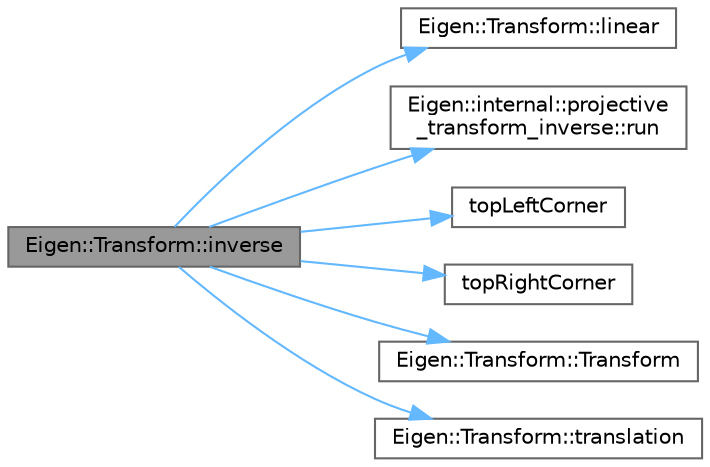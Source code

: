 digraph "Eigen::Transform::inverse"
{
 // LATEX_PDF_SIZE
  bgcolor="transparent";
  edge [fontname=Helvetica,fontsize=10,labelfontname=Helvetica,labelfontsize=10];
  node [fontname=Helvetica,fontsize=10,shape=box,height=0.2,width=0.4];
  rankdir="LR";
  Node1 [id="Node000001",label="Eigen::Transform::inverse",height=0.2,width=0.4,color="gray40", fillcolor="grey60", style="filled", fontcolor="black",tooltip=" "];
  Node1 -> Node2 [id="edge7_Node000001_Node000002",color="steelblue1",style="solid",tooltip=" "];
  Node2 [id="Node000002",label="Eigen::Transform::linear",height=0.2,width=0.4,color="grey40", fillcolor="white", style="filled",URL="$class_eigen_1_1_transform.html#a535bd63d047c2a36585c3f9b62219a1e",tooltip=" "];
  Node1 -> Node3 [id="edge8_Node000001_Node000003",color="steelblue1",style="solid",tooltip=" "];
  Node3 [id="Node000003",label="Eigen::internal::projective\l_transform_inverse::run",height=0.2,width=0.4,color="grey40", fillcolor="white", style="filled",URL="$struct_eigen_1_1internal_1_1projective__transform__inverse.html#adf4ddcf803974e309b1e280c19da56c1",tooltip=" "];
  Node1 -> Node4 [id="edge9_Node000001_Node000004",color="steelblue1",style="solid",tooltip=" "];
  Node4 [id="Node000004",label="topLeftCorner",height=0.2,width=0.4,color="grey40", fillcolor="white", style="filled",URL="$_block_methods_8h.html#a9b9274a486bb17344666beca7561f013",tooltip=" "];
  Node1 -> Node5 [id="edge10_Node000001_Node000005",color="steelblue1",style="solid",tooltip=" "];
  Node5 [id="Node000005",label="topRightCorner",height=0.2,width=0.4,color="grey40", fillcolor="white", style="filled",URL="$_block_methods_8h.html#aa58af68d650a895e3cd0e62f4992ad4e",tooltip=" "];
  Node1 -> Node6 [id="edge11_Node000001_Node000006",color="steelblue1",style="solid",tooltip=" "];
  Node6 [id="Node000006",label="Eigen::Transform::Transform",height=0.2,width=0.4,color="grey40", fillcolor="white", style="filled",URL="$class_eigen_1_1_transform.html#a79b94ccee0f7871610fa2fa084e0fd59",tooltip=" "];
  Node1 -> Node7 [id="edge12_Node000001_Node000007",color="steelblue1",style="solid",tooltip=" "];
  Node7 [id="Node000007",label="Eigen::Transform::translation",height=0.2,width=0.4,color="grey40", fillcolor="white", style="filled",URL="$class_eigen_1_1_transform.html#afa93ba97d26912bb3d8777cbed102045",tooltip=" "];
}
